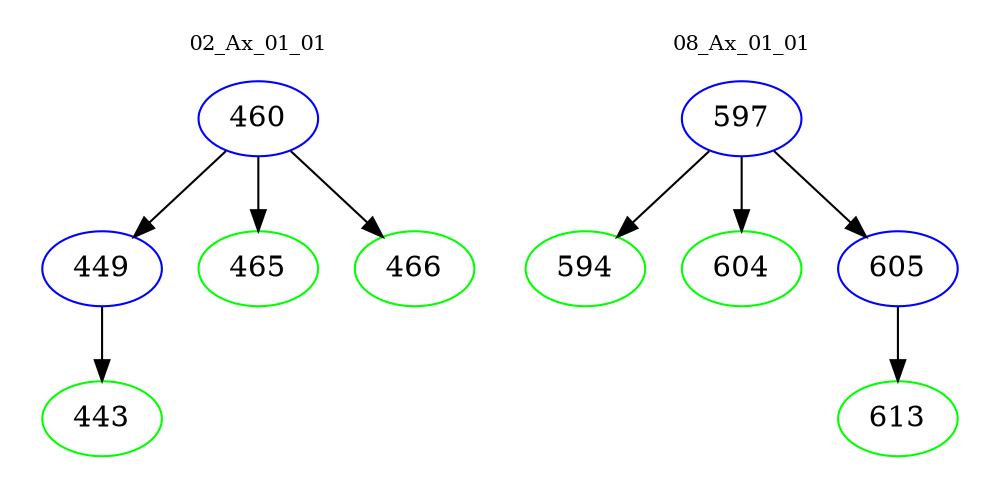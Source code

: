 digraph{
subgraph cluster_0 {
color = white
label = "02_Ax_01_01";
fontsize=10;
T0_460 [label="460", color="blue"]
T0_460 -> T0_449 [color="black"]
T0_449 [label="449", color="blue"]
T0_449 -> T0_443 [color="black"]
T0_443 [label="443", color="green"]
T0_460 -> T0_465 [color="black"]
T0_465 [label="465", color="green"]
T0_460 -> T0_466 [color="black"]
T0_466 [label="466", color="green"]
}
subgraph cluster_1 {
color = white
label = "08_Ax_01_01";
fontsize=10;
T1_597 [label="597", color="blue"]
T1_597 -> T1_594 [color="black"]
T1_594 [label="594", color="green"]
T1_597 -> T1_604 [color="black"]
T1_604 [label="604", color="green"]
T1_597 -> T1_605 [color="black"]
T1_605 [label="605", color="blue"]
T1_605 -> T1_613 [color="black"]
T1_613 [label="613", color="green"]
}
}
